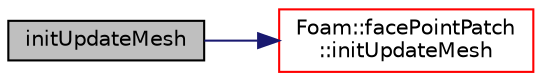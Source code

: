 digraph "initUpdateMesh"
{
  bgcolor="transparent";
  edge [fontname="Helvetica",fontsize="10",labelfontname="Helvetica",labelfontsize="10"];
  node [fontname="Helvetica",fontsize="10",shape=record];
  rankdir="LR";
  Node14 [label="initUpdateMesh",height=0.2,width=0.4,color="black", fillcolor="grey75", style="filled", fontcolor="black"];
  Node14 -> Node15 [color="midnightblue",fontsize="10",style="solid",fontname="Helvetica"];
  Node15 [label="Foam::facePointPatch\l::initUpdateMesh",height=0.2,width=0.4,color="red",URL="$a28473.html#aba14098b759b2f349996ba9d0c33544c",tooltip="Initialise the update of the patch topology. "];
}
